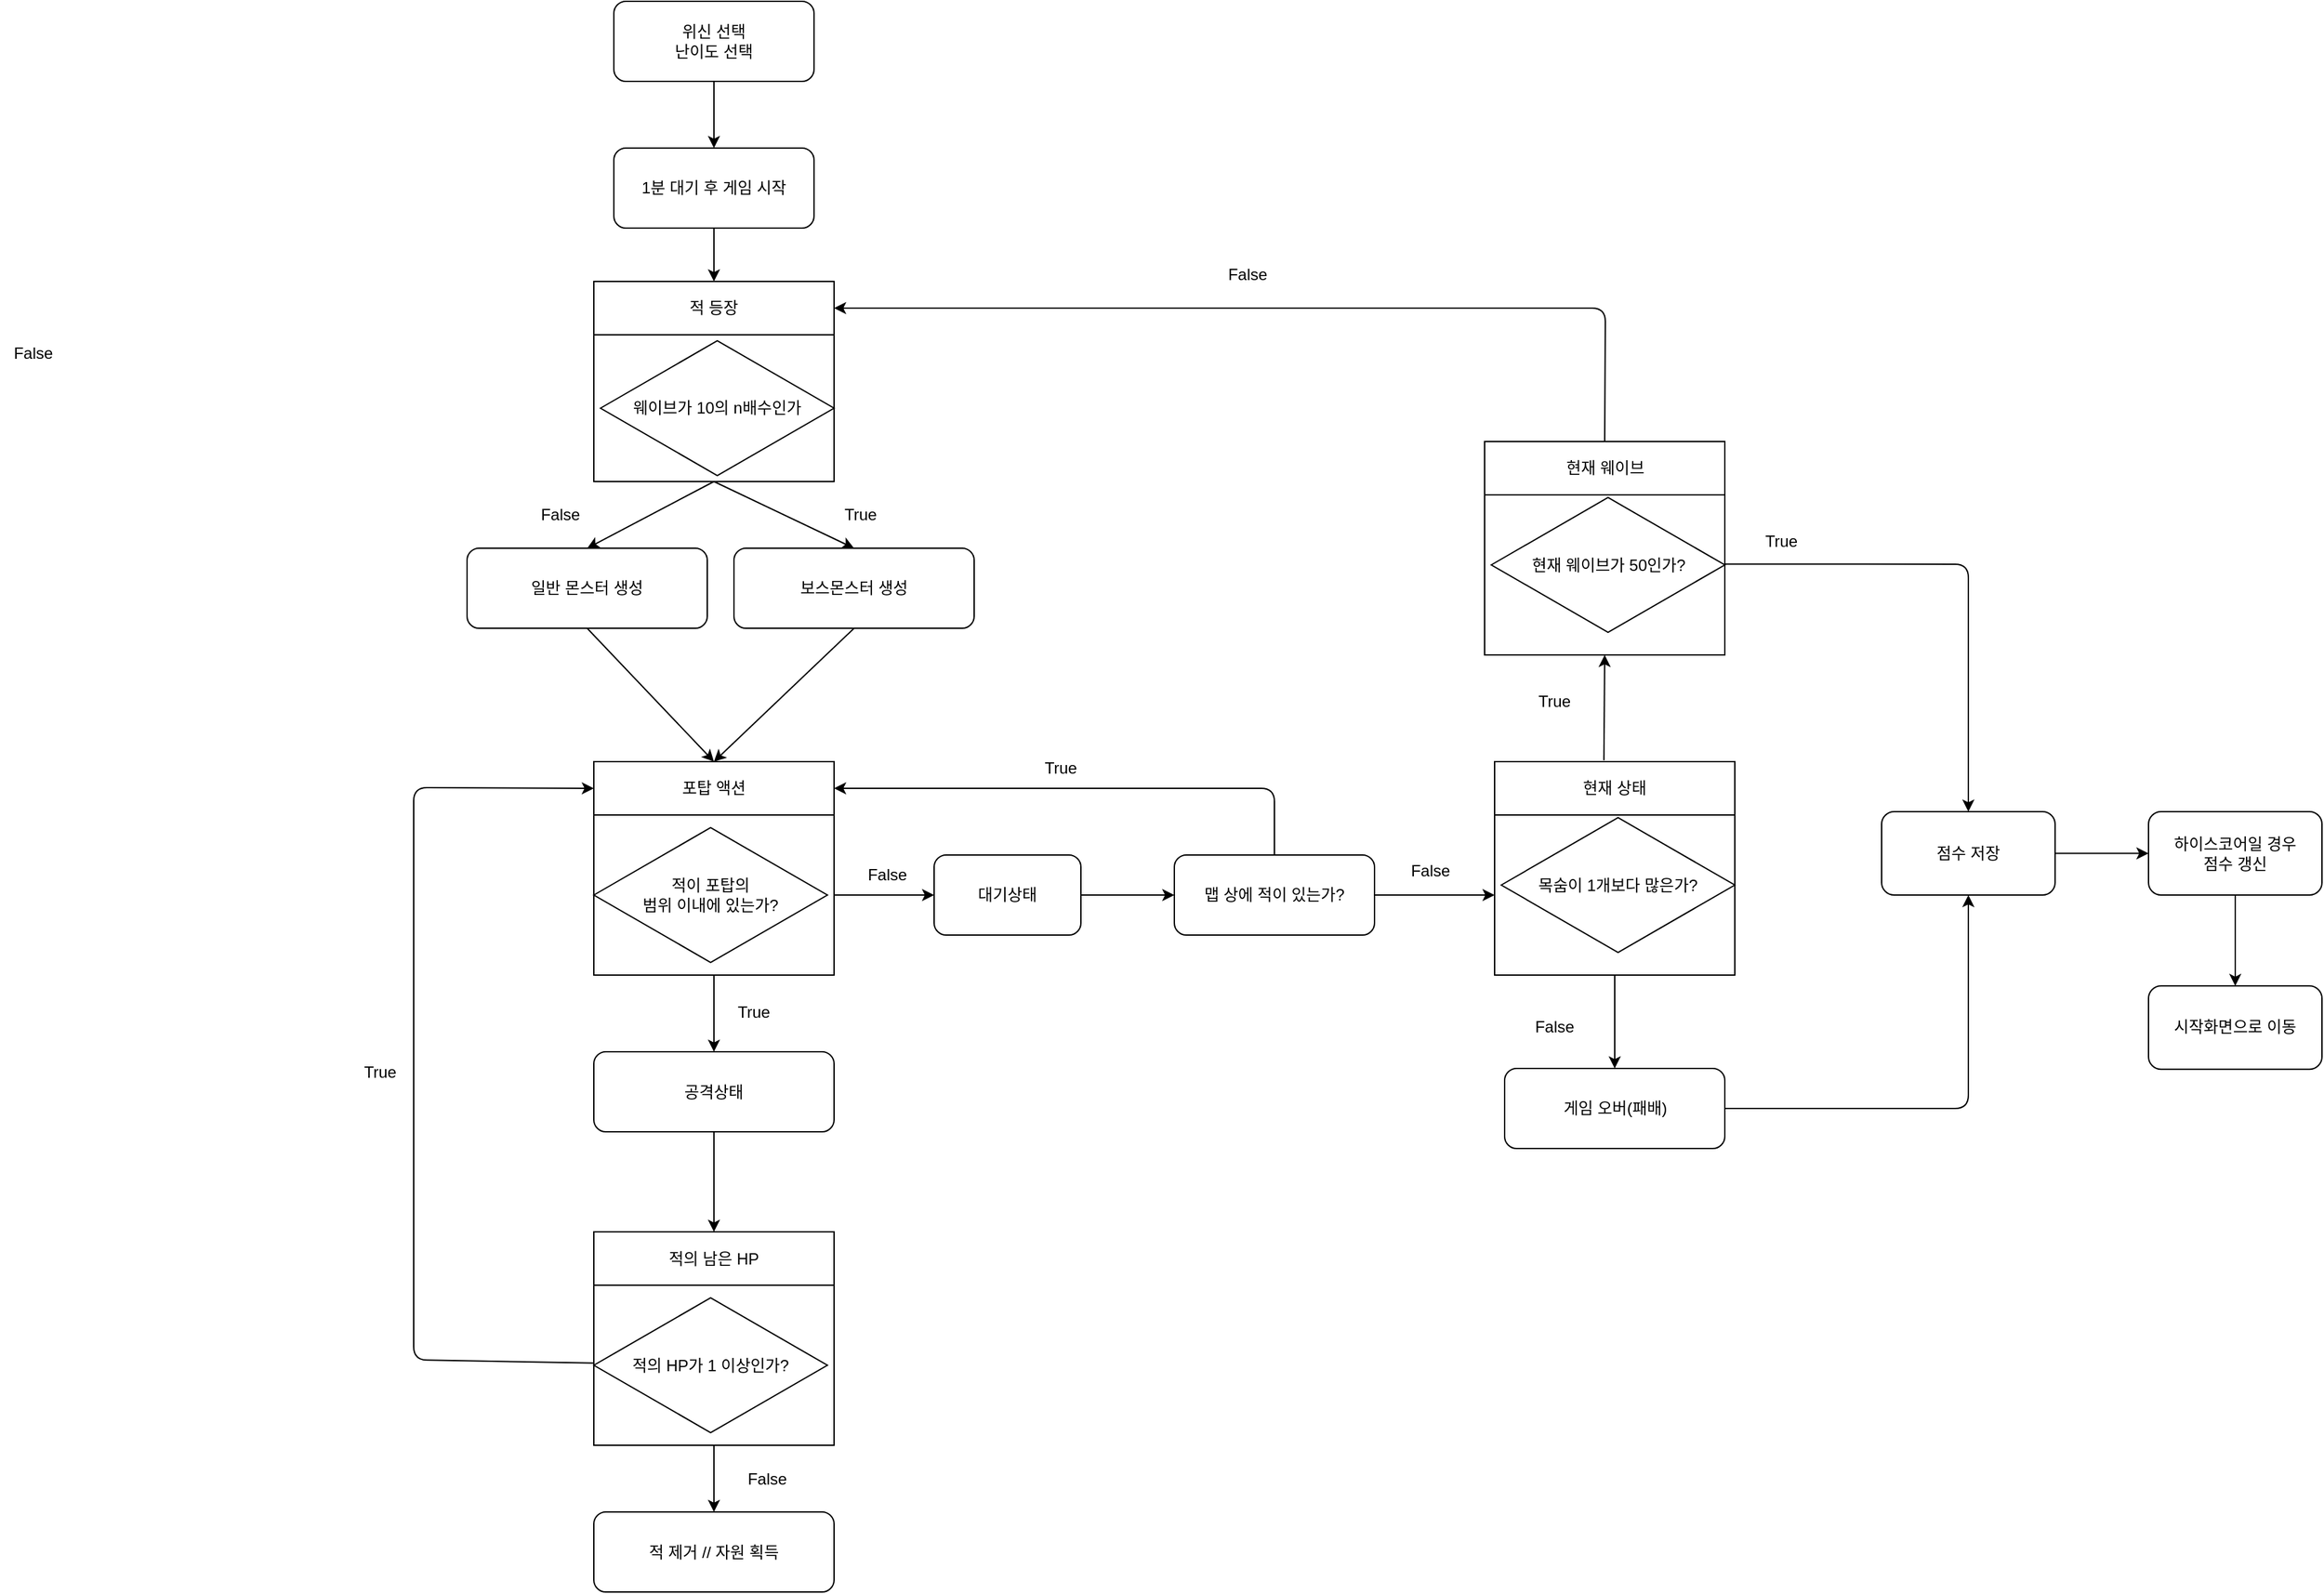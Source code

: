 <mxfile version="13.8.0" type="github"><diagram id="6lkuJQ5Z_63zcldj9LW5" name="Page-1"><mxGraphModel dx="1372" dy="760" grid="1" gridSize="10" guides="1" tooltips="1" connect="1" arrows="1" fold="1" page="1" pageScale="1" pageWidth="827" pageHeight="1169" math="0" shadow="0"><root><mxCell id="0"/><mxCell id="1" parent="0"/><mxCell id="f73SJ3ArtKEWr-NQuTkX-1" value="1분 대기 후 게임 시작" style="rounded=1;whiteSpace=wrap;html=1;" parent="1" vertex="1"><mxGeometry x="840" y="270" width="150" height="60" as="geometry"/></mxCell><mxCell id="f73SJ3ArtKEWr-NQuTkX-2" value="" style="endArrow=classic;html=1;exitX=0.5;exitY=1;exitDx=0;exitDy=0;entryX=0.5;entryY=0;entryDx=0;entryDy=0;" parent="1" source="f73SJ3ArtKEWr-NQuTkX-3" target="f73SJ3ArtKEWr-NQuTkX-1" edge="1"><mxGeometry width="50" height="50" relative="1" as="geometry"><mxPoint x="1000" y="400" as="sourcePoint"/><mxPoint x="830" y="290" as="targetPoint"/></mxGeometry></mxCell><mxCell id="f73SJ3ArtKEWr-NQuTkX-3" value="위신 선택&lt;br&gt;난이도 선택" style="rounded=1;whiteSpace=wrap;html=1;" parent="1" vertex="1"><mxGeometry x="840" y="160" width="150" height="60" as="geometry"/></mxCell><mxCell id="f73SJ3ArtKEWr-NQuTkX-4" value="" style="rounded=0;whiteSpace=wrap;html=1;" parent="1" vertex="1"><mxGeometry x="825" y="410" width="180" height="110" as="geometry"/></mxCell><mxCell id="f73SJ3ArtKEWr-NQuTkX-5" value="적 등장" style="rounded=0;whiteSpace=wrap;html=1;" parent="1" vertex="1"><mxGeometry x="825" y="370" width="180" height="40" as="geometry"/></mxCell><mxCell id="f73SJ3ArtKEWr-NQuTkX-6" value="" style="endArrow=classic;html=1;exitX=0.5;exitY=1;exitDx=0;exitDy=0;entryX=0.5;entryY=0;entryDx=0;entryDy=0;" parent="1" source="f73SJ3ArtKEWr-NQuTkX-4" target="f73SJ3ArtKEWr-NQuTkX-30" edge="1"><mxGeometry width="50" height="50" relative="1" as="geometry"><mxPoint x="845" y="580" as="sourcePoint"/><mxPoint x="915" y="570" as="targetPoint"/></mxGeometry></mxCell><mxCell id="f73SJ3ArtKEWr-NQuTkX-7" value="포탑 액션" style="rounded=0;whiteSpace=wrap;html=1;" parent="1" vertex="1"><mxGeometry x="825" y="730" width="180" height="40" as="geometry"/></mxCell><mxCell id="f73SJ3ArtKEWr-NQuTkX-8" value="" style="rounded=0;whiteSpace=wrap;html=1;" parent="1" vertex="1"><mxGeometry x="825" y="770" width="180" height="120" as="geometry"/></mxCell><mxCell id="f73SJ3ArtKEWr-NQuTkX-9" value="적이 포탑의&lt;br&gt;범위 이내에 있는가?" style="html=1;whiteSpace=wrap;aspect=fixed;shape=isoRectangle;" parent="1" vertex="1"><mxGeometry x="825" y="777.5" width="175" height="105" as="geometry"/></mxCell><mxCell id="f73SJ3ArtKEWr-NQuTkX-10" value="웨이브가 10의 n배수인가" style="html=1;whiteSpace=wrap;aspect=fixed;shape=isoRectangle;" parent="1" vertex="1"><mxGeometry x="830" y="412.5" width="175" height="105" as="geometry"/></mxCell><mxCell id="f73SJ3ArtKEWr-NQuTkX-11" value="" style="endArrow=classic;html=1;exitX=0.5;exitY=1;exitDx=0;exitDy=0;entryX=0.5;entryY=0;entryDx=0;entryDy=0;" parent="1" source="f73SJ3ArtKEWr-NQuTkX-4" target="f73SJ3ArtKEWr-NQuTkX-31" edge="1"><mxGeometry width="50" height="50" relative="1" as="geometry"><mxPoint x="1175" y="430" as="sourcePoint"/><mxPoint x="1080" y="437" as="targetPoint"/></mxGeometry></mxCell><mxCell id="f73SJ3ArtKEWr-NQuTkX-12" value="True" style="text;html=1;strokeColor=none;fillColor=none;align=center;verticalAlign=middle;whiteSpace=wrap;rounded=0;" parent="1" vertex="1"><mxGeometry x="1485" y="660" width="120" height="50" as="geometry"/></mxCell><mxCell id="f73SJ3ArtKEWr-NQuTkX-13" value="False" style="text;html=1;strokeColor=none;fillColor=none;align=center;verticalAlign=middle;whiteSpace=wrap;rounded=0;" parent="1" vertex="1"><mxGeometry x="380" y="412.5" width="50" height="23.75" as="geometry"/></mxCell><mxCell id="f73SJ3ArtKEWr-NQuTkX-14" value="" style="endArrow=classic;html=1;exitX=0.5;exitY=1;exitDx=0;exitDy=0;entryX=0.5;entryY=0;entryDx=0;entryDy=0;" parent="1" source="f73SJ3ArtKEWr-NQuTkX-1" target="f73SJ3ArtKEWr-NQuTkX-5" edge="1"><mxGeometry width="50" height="50" relative="1" as="geometry"><mxPoint x="1100" y="470" as="sourcePoint"/><mxPoint x="1150" y="420" as="targetPoint"/></mxGeometry></mxCell><mxCell id="f73SJ3ArtKEWr-NQuTkX-15" value="False" style="text;html=1;strokeColor=none;fillColor=none;align=center;verticalAlign=middle;whiteSpace=wrap;rounded=0;" parent="1" vertex="1"><mxGeometry x="1020" y="800" width="50" height="30" as="geometry"/></mxCell><mxCell id="f73SJ3ArtKEWr-NQuTkX-16" value="" style="endArrow=classic;html=1;exitX=0.5;exitY=1;exitDx=0;exitDy=0;entryX=0.5;entryY=0;entryDx=0;entryDy=0;" parent="1" source="f73SJ3ArtKEWr-NQuTkX-8" target="f73SJ3ArtKEWr-NQuTkX-24" edge="1"><mxGeometry width="50" height="50" relative="1" as="geometry"><mxPoint x="1100" y="742.5" as="sourcePoint"/><mxPoint x="915" y="942.5" as="targetPoint"/></mxGeometry></mxCell><mxCell id="f73SJ3ArtKEWr-NQuTkX-17" value="적의 남은 HP" style="rounded=0;whiteSpace=wrap;html=1;" parent="1" vertex="1"><mxGeometry x="825" y="1082.5" width="180" height="40" as="geometry"/></mxCell><mxCell id="f73SJ3ArtKEWr-NQuTkX-18" value="" style="rounded=0;whiteSpace=wrap;html=1;" parent="1" vertex="1"><mxGeometry x="825" y="1122.5" width="180" height="120" as="geometry"/></mxCell><mxCell id="f73SJ3ArtKEWr-NQuTkX-19" value="적의 HP가 1 이상인가?" style="html=1;whiteSpace=wrap;aspect=fixed;shape=isoRectangle;" parent="1" vertex="1"><mxGeometry x="825" y="1130" width="175" height="105" as="geometry"/></mxCell><mxCell id="f73SJ3ArtKEWr-NQuTkX-20" value="" style="endArrow=classic;html=1;exitX=0.5;exitY=1;exitDx=0;exitDy=0;entryX=0.5;entryY=0;entryDx=0;entryDy=0;" parent="1" source="f73SJ3ArtKEWr-NQuTkX-18" target="f73SJ3ArtKEWr-NQuTkX-21" edge="1"><mxGeometry width="50" height="50" relative="1" as="geometry"><mxPoint x="925" y="900.0" as="sourcePoint"/><mxPoint x="915" y="1162.5" as="targetPoint"/></mxGeometry></mxCell><mxCell id="f73SJ3ArtKEWr-NQuTkX-21" value="적 제거 // 자원 획득" style="rounded=1;whiteSpace=wrap;html=1;" parent="1" vertex="1"><mxGeometry x="825" y="1292.5" width="180" height="60" as="geometry"/></mxCell><mxCell id="f73SJ3ArtKEWr-NQuTkX-22" value="False" style="text;html=1;strokeColor=none;fillColor=none;align=center;verticalAlign=middle;whiteSpace=wrap;rounded=0;" parent="1" vertex="1"><mxGeometry x="930" y="1252.5" width="50" height="30" as="geometry"/></mxCell><mxCell id="f73SJ3ArtKEWr-NQuTkX-23" value="True" style="text;html=1;strokeColor=none;fillColor=none;align=center;verticalAlign=middle;whiteSpace=wrap;rounded=0;" parent="1" vertex="1"><mxGeometry x="920" y="902.5" width="50" height="30" as="geometry"/></mxCell><mxCell id="f73SJ3ArtKEWr-NQuTkX-24" value="공격상태" style="rounded=1;whiteSpace=wrap;html=1;" parent="1" vertex="1"><mxGeometry x="825" y="947.5" width="180" height="60" as="geometry"/></mxCell><mxCell id="f73SJ3ArtKEWr-NQuTkX-25" value="" style="endArrow=classic;html=1;exitX=0.5;exitY=1;exitDx=0;exitDy=0;entryX=0.5;entryY=0;entryDx=0;entryDy=0;" parent="1" source="f73SJ3ArtKEWr-NQuTkX-24" target="f73SJ3ArtKEWr-NQuTkX-17" edge="1"><mxGeometry width="50" height="50" relative="1" as="geometry"><mxPoint x="1100" y="982.5" as="sourcePoint"/><mxPoint x="1150" y="932.5" as="targetPoint"/></mxGeometry></mxCell><mxCell id="f73SJ3ArtKEWr-NQuTkX-26" value="True" style="text;html=1;strokeColor=none;fillColor=none;align=center;verticalAlign=middle;whiteSpace=wrap;rounded=0;" parent="1" vertex="1"><mxGeometry x="640" y="947.5" width="50" height="30" as="geometry"/></mxCell><mxCell id="f73SJ3ArtKEWr-NQuTkX-27" value="" style="endArrow=classic;html=1;exitX=1;exitY=0.5;exitDx=0;exitDy=0;entryX=0;entryY=0.5;entryDx=0;entryDy=0;" parent="1" source="f73SJ3ArtKEWr-NQuTkX-8" target="f73SJ3ArtKEWr-NQuTkX-38" edge="1"><mxGeometry width="50" height="50" relative="1" as="geometry"><mxPoint x="1100" y="862.5" as="sourcePoint"/><mxPoint x="1080" y="830" as="targetPoint"/></mxGeometry></mxCell><mxCell id="f73SJ3ArtKEWr-NQuTkX-28" value="" style="endArrow=classic;html=1;entryX=0;entryY=0.5;entryDx=0;entryDy=0;" parent="1" source="f73SJ3ArtKEWr-NQuTkX-19" target="f73SJ3ArtKEWr-NQuTkX-7" edge="1"><mxGeometry width="50" height="50" relative="1" as="geometry"><mxPoint x="690" y="1262.5" as="sourcePoint"/><mxPoint x="1150" y="812.5" as="targetPoint"/><Array as="points"><mxPoint x="690" y="1178.5"/><mxPoint x="690" y="749.5"/></Array></mxGeometry></mxCell><mxCell id="f73SJ3ArtKEWr-NQuTkX-29" value="False" style="text;html=1;strokeColor=none;fillColor=none;align=center;verticalAlign=middle;whiteSpace=wrap;rounded=0;" parent="1" vertex="1"><mxGeometry x="775" y="530" width="50" height="30" as="geometry"/></mxCell><mxCell id="f73SJ3ArtKEWr-NQuTkX-30" value="일반 몬스터 생성" style="rounded=1;whiteSpace=wrap;html=1;" parent="1" vertex="1"><mxGeometry x="730" y="570" width="180" height="60" as="geometry"/></mxCell><mxCell id="f73SJ3ArtKEWr-NQuTkX-31" value="보스몬스터 생성" style="rounded=1;whiteSpace=wrap;html=1;" parent="1" vertex="1"><mxGeometry x="930" y="570" width="180" height="60" as="geometry"/></mxCell><mxCell id="f73SJ3ArtKEWr-NQuTkX-32" value="" style="endArrow=classic;html=1;exitX=0.5;exitY=1;exitDx=0;exitDy=0;entryX=0.5;entryY=0;entryDx=0;entryDy=0;" parent="1" source="f73SJ3ArtKEWr-NQuTkX-31" target="f73SJ3ArtKEWr-NQuTkX-7" edge="1"><mxGeometry width="50" height="50" relative="1" as="geometry"><mxPoint x="1120" y="830" as="sourcePoint"/><mxPoint x="1170" y="780" as="targetPoint"/></mxGeometry></mxCell><mxCell id="f73SJ3ArtKEWr-NQuTkX-33" value="" style="endArrow=classic;html=1;exitX=0.5;exitY=1;exitDx=0;exitDy=0;entryX=0.5;entryY=0;entryDx=0;entryDy=0;" parent="1" source="f73SJ3ArtKEWr-NQuTkX-30" target="f73SJ3ArtKEWr-NQuTkX-7" edge="1"><mxGeometry width="50" height="50" relative="1" as="geometry"><mxPoint x="1120" y="830" as="sourcePoint"/><mxPoint x="1170" y="780" as="targetPoint"/></mxGeometry></mxCell><mxCell id="f73SJ3ArtKEWr-NQuTkX-34" value="True" style="text;html=1;strokeColor=none;fillColor=none;align=center;verticalAlign=middle;whiteSpace=wrap;rounded=0;" parent="1" vertex="1"><mxGeometry x="1000" y="530" width="50" height="30" as="geometry"/></mxCell><mxCell id="f73SJ3ArtKEWr-NQuTkX-35" value="현재 상태" style="rounded=0;whiteSpace=wrap;html=1;" parent="1" vertex="1"><mxGeometry x="1500" y="730" width="180" height="40" as="geometry"/></mxCell><mxCell id="f73SJ3ArtKEWr-NQuTkX-36" value="" style="rounded=0;whiteSpace=wrap;html=1;" parent="1" vertex="1"><mxGeometry x="1500" y="770" width="180" height="120" as="geometry"/></mxCell><mxCell id="f73SJ3ArtKEWr-NQuTkX-37" value="목숨이 1개보다 많은가?" style="html=1;whiteSpace=wrap;aspect=fixed;shape=isoRectangle;" parent="1" vertex="1"><mxGeometry x="1505" y="770" width="175" height="105" as="geometry"/></mxCell><mxCell id="f73SJ3ArtKEWr-NQuTkX-38" value="대기상태" style="rounded=1;whiteSpace=wrap;html=1;" parent="1" vertex="1"><mxGeometry x="1080" y="800" width="110" height="60" as="geometry"/></mxCell><mxCell id="f73SJ3ArtKEWr-NQuTkX-39" value="" style="endArrow=classic;html=1;exitX=1;exitY=0.5;exitDx=0;exitDy=0;entryX=0;entryY=0.5;entryDx=0;entryDy=0;" parent="1" source="f73SJ3ArtKEWr-NQuTkX-38" target="f73SJ3ArtKEWr-NQuTkX-41" edge="1"><mxGeometry width="50" height="50" relative="1" as="geometry"><mxPoint x="1120" y="830" as="sourcePoint"/><mxPoint x="1280" y="830" as="targetPoint"/></mxGeometry></mxCell><mxCell id="f73SJ3ArtKEWr-NQuTkX-40" value="" style="endArrow=classic;html=1;entryX=1;entryY=0.5;entryDx=0;entryDy=0;exitX=0.5;exitY=0;exitDx=0;exitDy=0;" parent="1" source="f73SJ3ArtKEWr-NQuTkX-49" target="f73SJ3ArtKEWr-NQuTkX-5" edge="1"><mxGeometry width="50" height="50" relative="1" as="geometry"><mxPoint x="1570" y="390" as="sourcePoint"/><mxPoint x="1440" y="420" as="targetPoint"/><Array as="points"><mxPoint x="1583" y="390"/></Array></mxGeometry></mxCell><mxCell id="f73SJ3ArtKEWr-NQuTkX-41" value="맵 상에 적이 있는가?" style="rounded=1;whiteSpace=wrap;html=1;" parent="1" vertex="1"><mxGeometry x="1260" y="800" width="150" height="60" as="geometry"/></mxCell><mxCell id="f73SJ3ArtKEWr-NQuTkX-42" value="" style="endArrow=classic;html=1;entryX=1;entryY=0.5;entryDx=0;entryDy=0;exitX=0.5;exitY=0;exitDx=0;exitDy=0;" parent="1" source="f73SJ3ArtKEWr-NQuTkX-41" target="f73SJ3ArtKEWr-NQuTkX-7" edge="1"><mxGeometry width="50" height="50" relative="1" as="geometry"><mxPoint x="1330" y="750" as="sourcePoint"/><mxPoint x="1170" y="780" as="targetPoint"/><Array as="points"><mxPoint x="1335" y="750"/></Array></mxGeometry></mxCell><mxCell id="f73SJ3ArtKEWr-NQuTkX-43" value="True" style="text;html=1;strokeColor=none;fillColor=none;align=center;verticalAlign=middle;whiteSpace=wrap;rounded=0;" parent="1" vertex="1"><mxGeometry x="1150" y="720" width="50" height="30" as="geometry"/></mxCell><mxCell id="f73SJ3ArtKEWr-NQuTkX-44" value="False" style="text;html=1;strokeColor=none;fillColor=none;align=center;verticalAlign=middle;whiteSpace=wrap;rounded=0;" parent="1" vertex="1"><mxGeometry x="1427" y="800" width="50" height="23.75" as="geometry"/></mxCell><mxCell id="f73SJ3ArtKEWr-NQuTkX-45" value="" style="endArrow=classic;html=1;exitX=1;exitY=0.5;exitDx=0;exitDy=0;entryX=0;entryY=0.5;entryDx=0;entryDy=0;" parent="1" source="f73SJ3ArtKEWr-NQuTkX-41" target="f73SJ3ArtKEWr-NQuTkX-36" edge="1"><mxGeometry width="50" height="50" relative="1" as="geometry"><mxPoint x="1200" y="840.0" as="sourcePoint"/><mxPoint x="1270" y="840.0" as="targetPoint"/></mxGeometry></mxCell><mxCell id="f73SJ3ArtKEWr-NQuTkX-46" value="False" style="text;html=1;strokeColor=none;fillColor=none;align=center;verticalAlign=middle;whiteSpace=wrap;rounded=0;" parent="1" vertex="1"><mxGeometry x="1510" y="908.75" width="70" height="41.25" as="geometry"/></mxCell><mxCell id="f73SJ3ArtKEWr-NQuTkX-47" value="" style="endArrow=classic;html=1;exitX=0.5;exitY=1;exitDx=0;exitDy=0;entryX=0.5;entryY=0;entryDx=0;entryDy=0;" parent="1" source="f73SJ3ArtKEWr-NQuTkX-36" target="f73SJ3ArtKEWr-NQuTkX-48" edge="1"><mxGeometry width="50" height="50" relative="1" as="geometry"><mxPoint x="1120" y="830" as="sourcePoint"/><mxPoint x="1590" y="960" as="targetPoint"/></mxGeometry></mxCell><mxCell id="f73SJ3ArtKEWr-NQuTkX-48" value="게임 오버(패배)" style="rounded=1;whiteSpace=wrap;html=1;" parent="1" vertex="1"><mxGeometry x="1507.5" y="960" width="165" height="60" as="geometry"/></mxCell><mxCell id="f73SJ3ArtKEWr-NQuTkX-49" value="현재 웨이브" style="rounded=0;whiteSpace=wrap;html=1;" parent="1" vertex="1"><mxGeometry x="1492.5" y="490" width="180" height="40" as="geometry"/></mxCell><mxCell id="f73SJ3ArtKEWr-NQuTkX-50" value="" style="rounded=0;whiteSpace=wrap;html=1;" parent="1" vertex="1"><mxGeometry x="1492.5" y="530" width="180" height="120" as="geometry"/></mxCell><mxCell id="f73SJ3ArtKEWr-NQuTkX-51" value="현재 웨이브가 50인가?" style="html=1;whiteSpace=wrap;aspect=fixed;shape=isoRectangle;" parent="1" vertex="1"><mxGeometry x="1497.5" y="530" width="175" height="105" as="geometry"/></mxCell><mxCell id="f73SJ3ArtKEWr-NQuTkX-52" value="False" style="text;html=1;strokeColor=none;fillColor=none;align=center;verticalAlign=middle;whiteSpace=wrap;rounded=0;" parent="1" vertex="1"><mxGeometry x="1290" y="350" width="50" height="30" as="geometry"/></mxCell><mxCell id="f73SJ3ArtKEWr-NQuTkX-53" value="" style="endArrow=classic;html=1;exitX=1;exitY=0.432;exitDx=0;exitDy=0;exitPerimeter=0;entryX=0.5;entryY=0;entryDx=0;entryDy=0;" parent="1" source="f73SJ3ArtKEWr-NQuTkX-50" target="f73SJ3ArtKEWr-NQuTkX-56" edge="1"><mxGeometry width="50" height="50" relative="1" as="geometry"><mxPoint x="1730" y="580" as="sourcePoint"/><mxPoint x="1780" y="582.5" as="targetPoint"/><Array as="points"><mxPoint x="1855" y="582"/></Array></mxGeometry></mxCell><mxCell id="f73SJ3ArtKEWr-NQuTkX-54" value="" style="endArrow=classic;html=1;exitX=0.455;exitY=-0.026;exitDx=0;exitDy=0;exitPerimeter=0;entryX=0.5;entryY=1;entryDx=0;entryDy=0;" parent="1" source="f73SJ3ArtKEWr-NQuTkX-35" target="f73SJ3ArtKEWr-NQuTkX-50" edge="1"><mxGeometry width="50" height="50" relative="1" as="geometry"><mxPoint x="1440" y="710" as="sourcePoint"/><mxPoint x="1490" y="660" as="targetPoint"/></mxGeometry></mxCell><mxCell id="f73SJ3ArtKEWr-NQuTkX-55" value="True" style="text;html=1;strokeColor=none;fillColor=none;align=center;verticalAlign=middle;whiteSpace=wrap;rounded=0;" parent="1" vertex="1"><mxGeometry x="1690" y="550" width="50" height="30" as="geometry"/></mxCell><mxCell id="f73SJ3ArtKEWr-NQuTkX-56" value="점수 저장" style="rounded=1;whiteSpace=wrap;html=1;" parent="1" vertex="1"><mxGeometry x="1790" y="767.5" width="130" height="62.5" as="geometry"/></mxCell><mxCell id="f73SJ3ArtKEWr-NQuTkX-57" value="하이스코어일 경우&lt;br&gt;점수 갱신" style="rounded=1;whiteSpace=wrap;html=1;" parent="1" vertex="1"><mxGeometry x="1990" y="767.5" width="130" height="62.5" as="geometry"/></mxCell><mxCell id="f73SJ3ArtKEWr-NQuTkX-58" value="" style="endArrow=classic;html=1;exitX=1;exitY=0.5;exitDx=0;exitDy=0;entryX=0.5;entryY=1;entryDx=0;entryDy=0;" parent="1" source="f73SJ3ArtKEWr-NQuTkX-48" target="f73SJ3ArtKEWr-NQuTkX-56" edge="1"><mxGeometry width="50" height="50" relative="1" as="geometry"><mxPoint x="1440" y="830" as="sourcePoint"/><mxPoint x="1490" y="780" as="targetPoint"/><Array as="points"><mxPoint x="1855" y="990"/></Array></mxGeometry></mxCell><mxCell id="f73SJ3ArtKEWr-NQuTkX-59" value="" style="endArrow=classic;html=1;exitX=1;exitY=0.5;exitDx=0;exitDy=0;entryX=0;entryY=0.5;entryDx=0;entryDy=0;" parent="1" source="f73SJ3ArtKEWr-NQuTkX-56" target="f73SJ3ArtKEWr-NQuTkX-57" edge="1"><mxGeometry width="50" height="50" relative="1" as="geometry"><mxPoint x="1710" y="830" as="sourcePoint"/><mxPoint x="1760" y="780" as="targetPoint"/></mxGeometry></mxCell><mxCell id="f73SJ3ArtKEWr-NQuTkX-60" value="시작화면으로 이동" style="rounded=1;whiteSpace=wrap;html=1;" parent="1" vertex="1"><mxGeometry x="1990" y="898.13" width="130" height="62.5" as="geometry"/></mxCell><mxCell id="f73SJ3ArtKEWr-NQuTkX-61" value="" style="endArrow=classic;html=1;exitX=0.5;exitY=1;exitDx=0;exitDy=0;entryX=0.5;entryY=0;entryDx=0;entryDy=0;" parent="1" source="f73SJ3ArtKEWr-NQuTkX-57" target="f73SJ3ArtKEWr-NQuTkX-60" edge="1"><mxGeometry width="50" height="50" relative="1" as="geometry"><mxPoint x="1710" y="830" as="sourcePoint"/><mxPoint x="1760" y="780" as="targetPoint"/></mxGeometry></mxCell></root></mxGraphModel></diagram></mxfile>